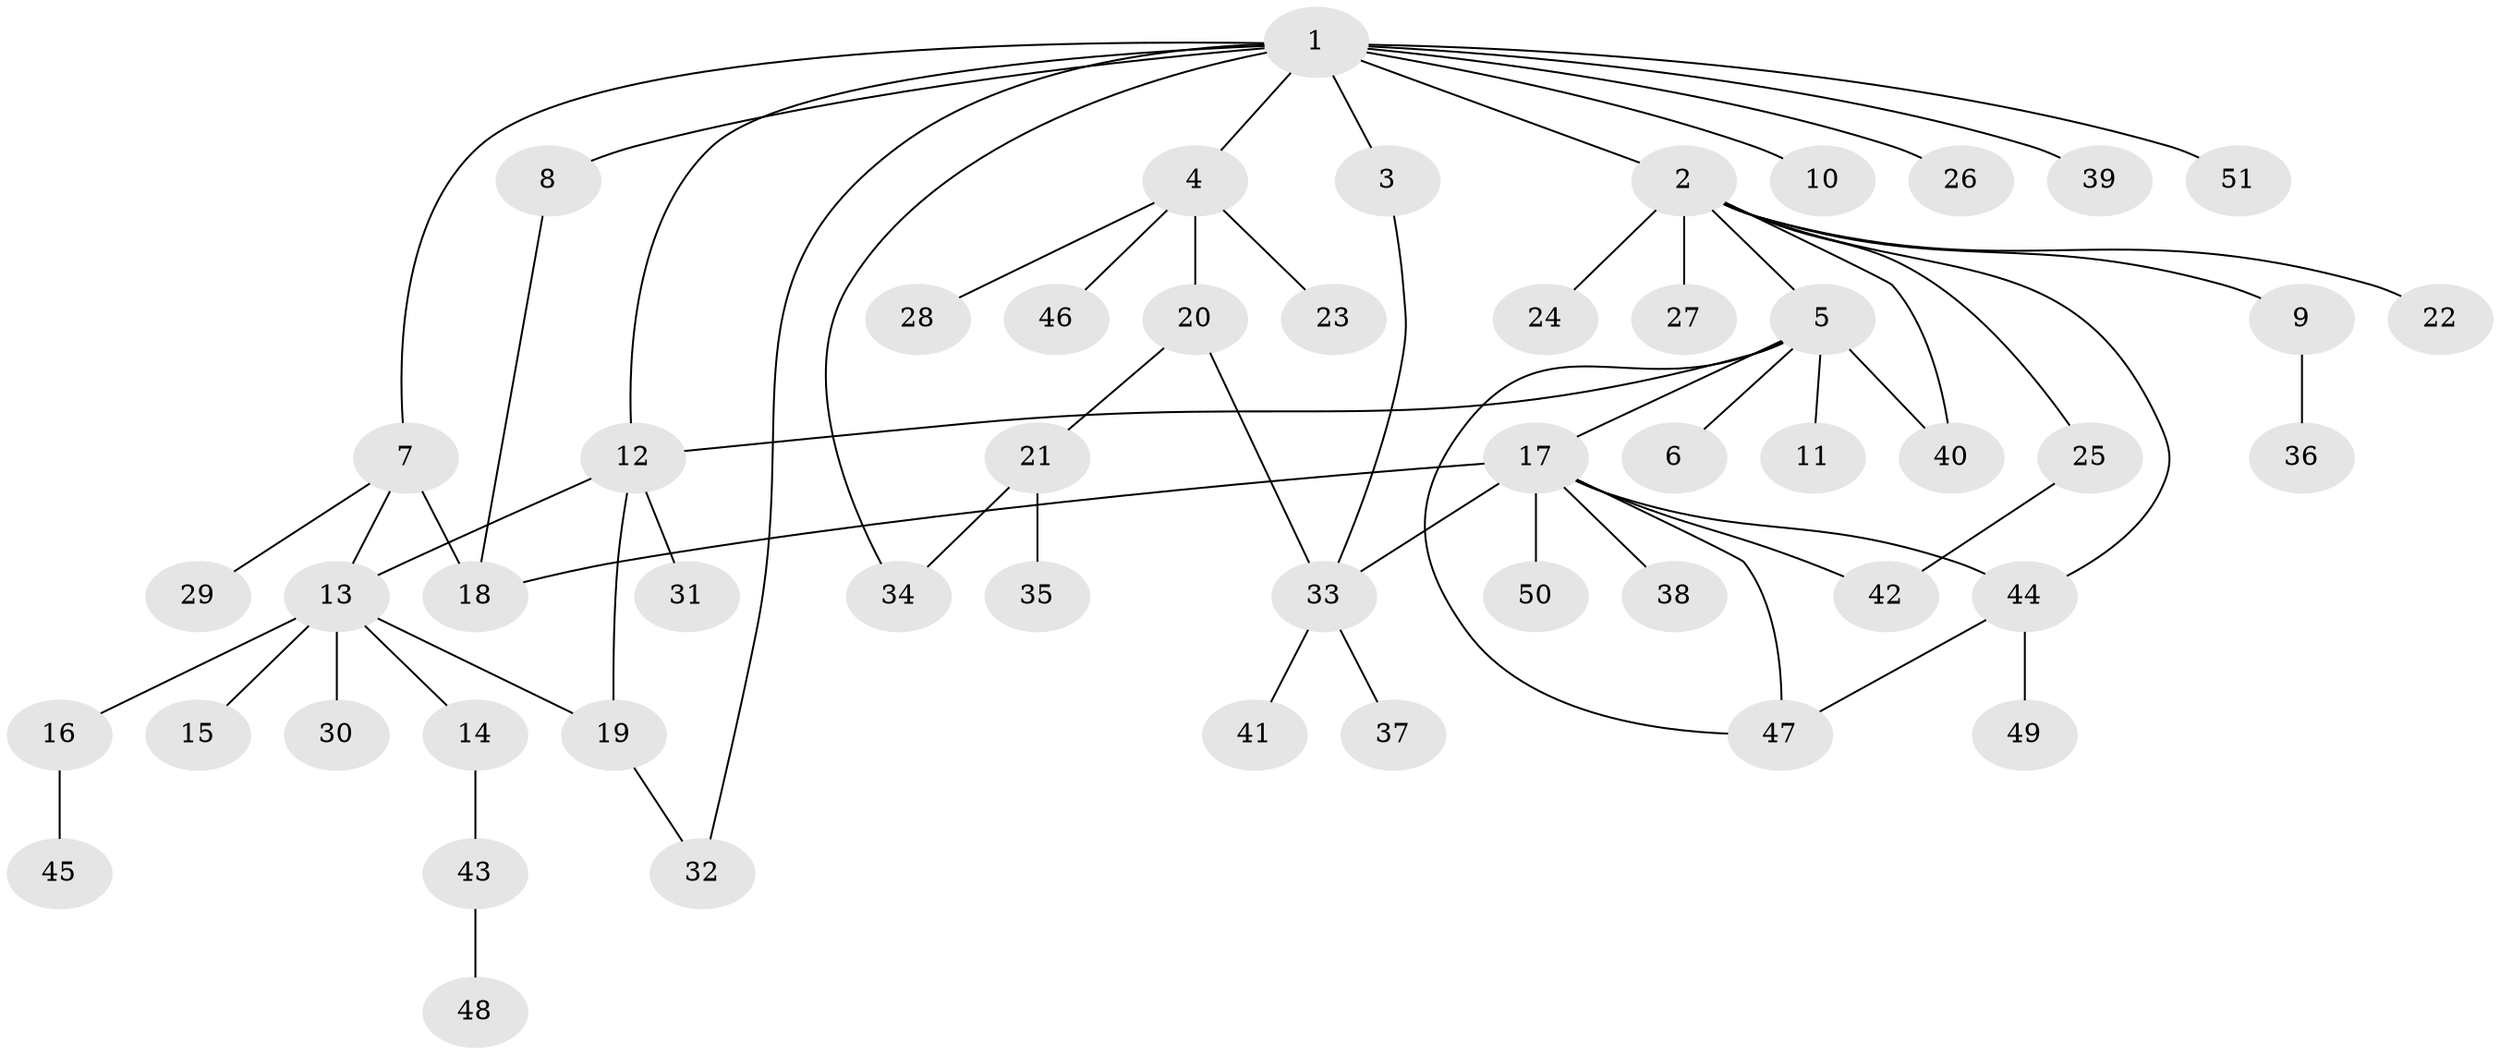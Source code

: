 // coarse degree distribution, {11: 0.02564102564102564, 9: 0.02564102564102564, 2: 0.23076923076923078, 6: 0.02564102564102564, 7: 0.05128205128205128, 1: 0.5384615384615384, 5: 0.02564102564102564, 3: 0.05128205128205128, 10: 0.02564102564102564}
// Generated by graph-tools (version 1.1) at 2025/51/02/27/25 19:51:58]
// undirected, 51 vertices, 64 edges
graph export_dot {
graph [start="1"]
  node [color=gray90,style=filled];
  1;
  2;
  3;
  4;
  5;
  6;
  7;
  8;
  9;
  10;
  11;
  12;
  13;
  14;
  15;
  16;
  17;
  18;
  19;
  20;
  21;
  22;
  23;
  24;
  25;
  26;
  27;
  28;
  29;
  30;
  31;
  32;
  33;
  34;
  35;
  36;
  37;
  38;
  39;
  40;
  41;
  42;
  43;
  44;
  45;
  46;
  47;
  48;
  49;
  50;
  51;
  1 -- 2;
  1 -- 3;
  1 -- 4;
  1 -- 7;
  1 -- 8;
  1 -- 10;
  1 -- 12;
  1 -- 26;
  1 -- 32;
  1 -- 34;
  1 -- 39;
  1 -- 51;
  2 -- 5;
  2 -- 9;
  2 -- 22;
  2 -- 24;
  2 -- 25;
  2 -- 27;
  2 -- 40;
  2 -- 44;
  3 -- 33;
  4 -- 20;
  4 -- 23;
  4 -- 28;
  4 -- 46;
  5 -- 6;
  5 -- 11;
  5 -- 12;
  5 -- 17;
  5 -- 40;
  5 -- 47;
  7 -- 13;
  7 -- 18;
  7 -- 29;
  8 -- 18;
  9 -- 36;
  12 -- 13;
  12 -- 19;
  12 -- 31;
  13 -- 14;
  13 -- 15;
  13 -- 16;
  13 -- 19;
  13 -- 30;
  14 -- 43;
  16 -- 45;
  17 -- 18;
  17 -- 33;
  17 -- 38;
  17 -- 42;
  17 -- 44;
  17 -- 47;
  17 -- 50;
  19 -- 32;
  20 -- 21;
  20 -- 33;
  21 -- 34;
  21 -- 35;
  25 -- 42;
  33 -- 37;
  33 -- 41;
  43 -- 48;
  44 -- 47;
  44 -- 49;
}
